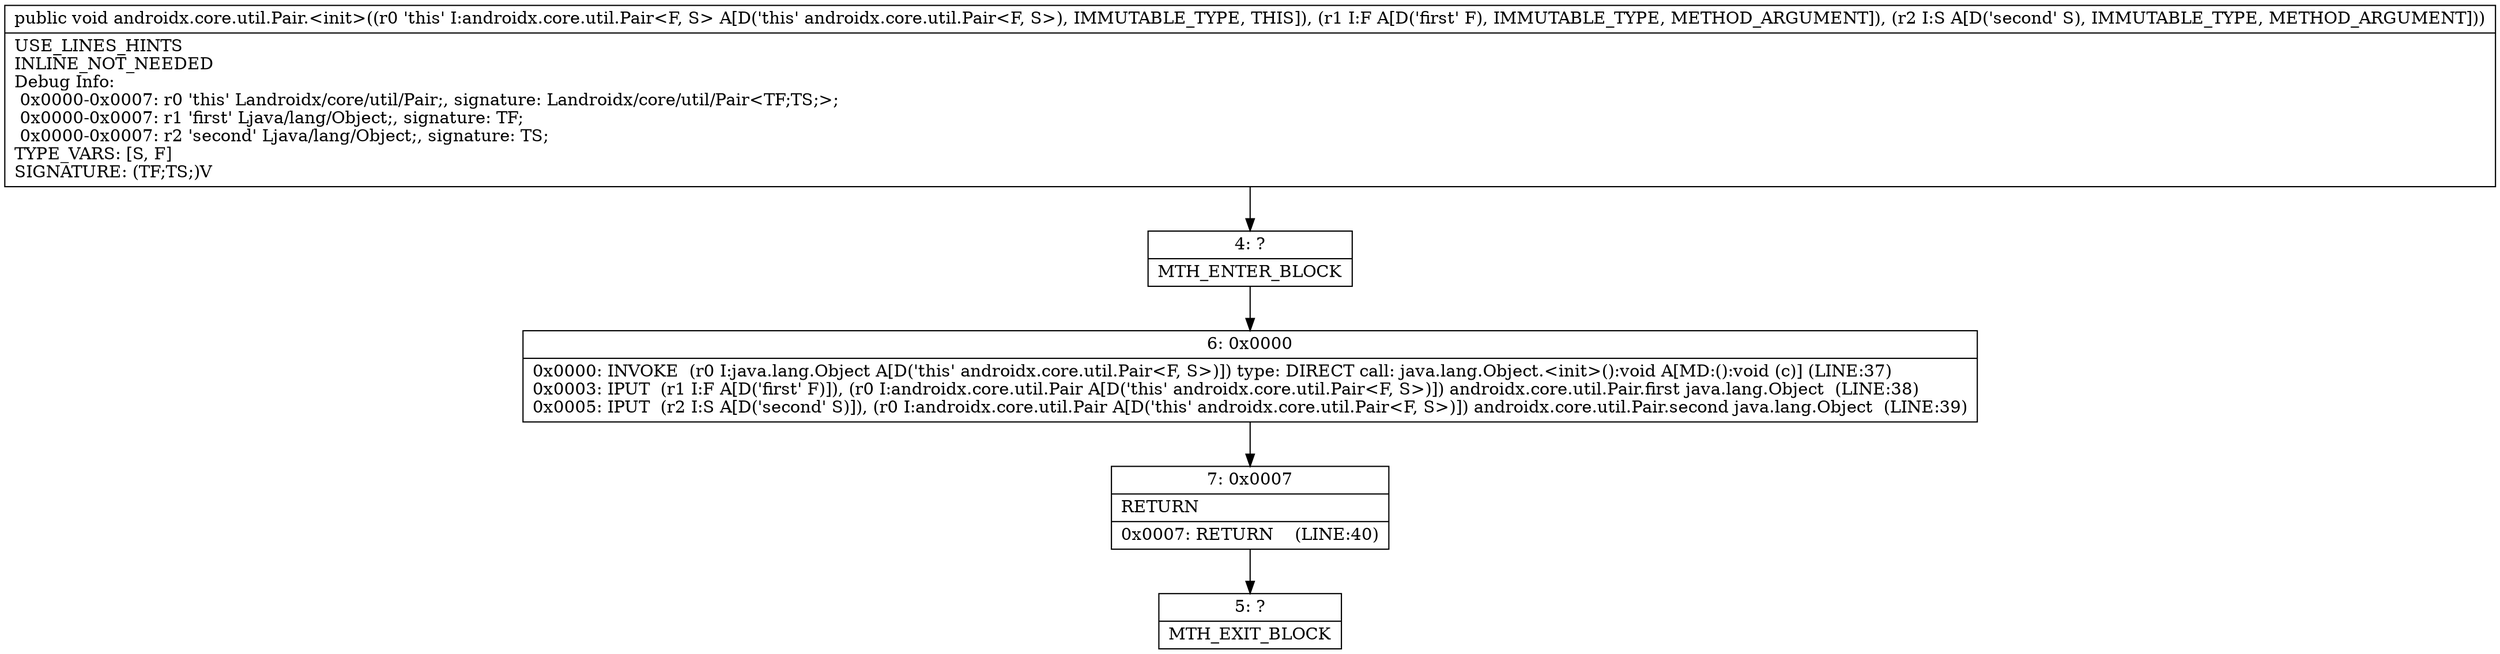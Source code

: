 digraph "CFG forandroidx.core.util.Pair.\<init\>(Ljava\/lang\/Object;Ljava\/lang\/Object;)V" {
Node_4 [shape=record,label="{4\:\ ?|MTH_ENTER_BLOCK\l}"];
Node_6 [shape=record,label="{6\:\ 0x0000|0x0000: INVOKE  (r0 I:java.lang.Object A[D('this' androidx.core.util.Pair\<F, S\>)]) type: DIRECT call: java.lang.Object.\<init\>():void A[MD:():void (c)] (LINE:37)\l0x0003: IPUT  (r1 I:F A[D('first' F)]), (r0 I:androidx.core.util.Pair A[D('this' androidx.core.util.Pair\<F, S\>)]) androidx.core.util.Pair.first java.lang.Object  (LINE:38)\l0x0005: IPUT  (r2 I:S A[D('second' S)]), (r0 I:androidx.core.util.Pair A[D('this' androidx.core.util.Pair\<F, S\>)]) androidx.core.util.Pair.second java.lang.Object  (LINE:39)\l}"];
Node_7 [shape=record,label="{7\:\ 0x0007|RETURN\l|0x0007: RETURN    (LINE:40)\l}"];
Node_5 [shape=record,label="{5\:\ ?|MTH_EXIT_BLOCK\l}"];
MethodNode[shape=record,label="{public void androidx.core.util.Pair.\<init\>((r0 'this' I:androidx.core.util.Pair\<F, S\> A[D('this' androidx.core.util.Pair\<F, S\>), IMMUTABLE_TYPE, THIS]), (r1 I:F A[D('first' F), IMMUTABLE_TYPE, METHOD_ARGUMENT]), (r2 I:S A[D('second' S), IMMUTABLE_TYPE, METHOD_ARGUMENT]))  | USE_LINES_HINTS\lINLINE_NOT_NEEDED\lDebug Info:\l  0x0000\-0x0007: r0 'this' Landroidx\/core\/util\/Pair;, signature: Landroidx\/core\/util\/Pair\<TF;TS;\>;\l  0x0000\-0x0007: r1 'first' Ljava\/lang\/Object;, signature: TF;\l  0x0000\-0x0007: r2 'second' Ljava\/lang\/Object;, signature: TS;\lTYPE_VARS: [S, F]\lSIGNATURE: (TF;TS;)V\l}"];
MethodNode -> Node_4;Node_4 -> Node_6;
Node_6 -> Node_7;
Node_7 -> Node_5;
}

